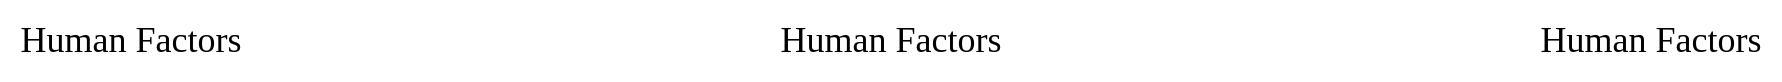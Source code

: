 <mxfile version="22.0.4" type="github">
  <diagram name="Page-1" id="zB_I1wsIQ56pGqQ2V1rR">
    <mxGraphModel dx="1257" dy="700" grid="1" gridSize="10" guides="1" tooltips="1" connect="1" arrows="1" fold="1" page="1" pageScale="1" pageWidth="1169" pageHeight="827" math="0" shadow="0">
      <root>
        <mxCell id="0" />
        <mxCell id="1" parent="0" />
        <mxCell id="jdVaecQ7j_w1OCTPGQky-1" value="&lt;font style=&quot;font-size: 18px;&quot; face=&quot;Garamond&quot;&gt;Human Factors&lt;/font&gt;" style="text;html=1;align=center;verticalAlign=middle;resizable=0;points=[];autosize=1;strokeColor=none;fillColor=none;" vertex="1" parent="1">
          <mxGeometry x="520" y="55" width="130" height="40" as="geometry" />
        </mxCell>
        <mxCell id="jdVaecQ7j_w1OCTPGQky-2" value="&lt;font style=&quot;font-size: 18px;&quot; face=&quot;Garamond&quot;&gt;Human Factors&lt;/font&gt;" style="text;html=1;align=center;verticalAlign=middle;resizable=0;points=[];autosize=1;strokeColor=none;fillColor=none;" vertex="1" parent="1">
          <mxGeometry x="140" y="55" width="130" height="40" as="geometry" />
        </mxCell>
        <mxCell id="jdVaecQ7j_w1OCTPGQky-3" value="&lt;font style=&quot;font-size: 18px;&quot; face=&quot;Garamond&quot;&gt;Human Factors&lt;/font&gt;" style="text;html=1;align=center;verticalAlign=middle;resizable=0;points=[];autosize=1;strokeColor=none;fillColor=none;" vertex="1" parent="1">
          <mxGeometry x="900" y="55" width="130" height="40" as="geometry" />
        </mxCell>
      </root>
    </mxGraphModel>
  </diagram>
</mxfile>
